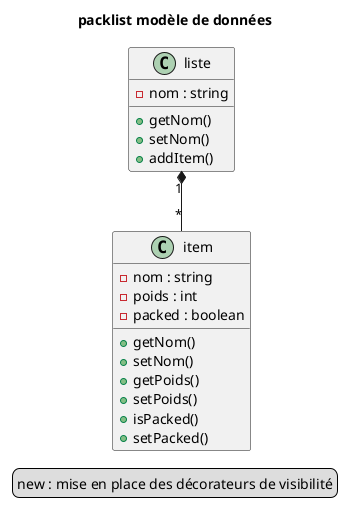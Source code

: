 @startuml
    Title packlist modèle de données
    class liste {
        - nom : string
        + getNom()
        + setNom()
        + addItem()
    }
    class item {
        - nom : string
        - poids : int
        - packed : boolean
        + getNom()
        + setNom()
        + getPoids()
        + setPoids()
        + isPacked()
        + setPacked()
    }

    liste "1" *-- "*" item

    legend
        new : mise en place des décorateurs de visibilité
    endlegend
@enduml
